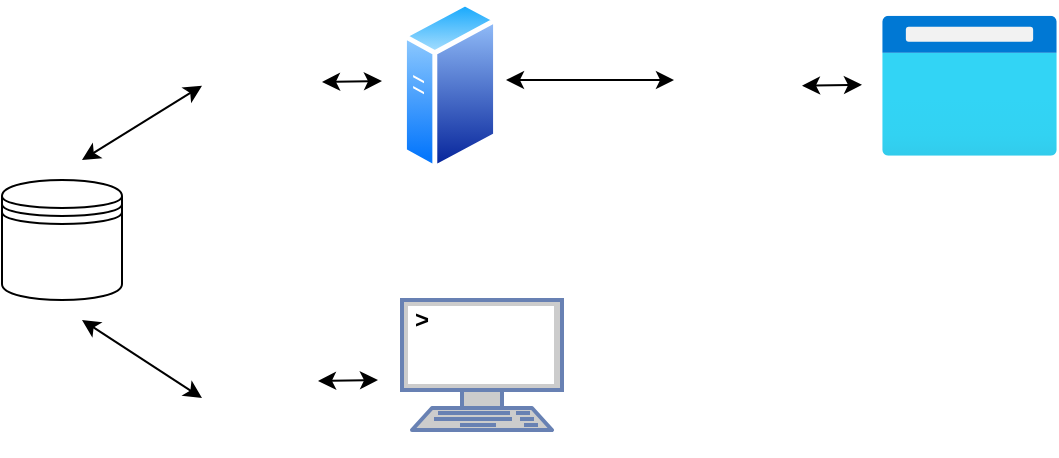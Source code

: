 <mxfile version="13.8.0" type="device"><diagram id="7mXe7gBFRTR9XkD8qt-l" name="Page-1"><mxGraphModel dx="786" dy="523" grid="1" gridSize="10" guides="1" tooltips="1" connect="1" arrows="1" fold="1" page="1" pageScale="1" pageWidth="827" pageHeight="1169" math="0" shadow="0"><root><mxCell id="0"/><mxCell id="1" parent="0"/><mxCell id="Yp2Bh5_dKsscmlr0h925-1" value="" style="shape=datastore;whiteSpace=wrap;html=1;" vertex="1" parent="1"><mxGeometry x="120" y="210" width="60" height="60" as="geometry"/></mxCell><mxCell id="Yp2Bh5_dKsscmlr0h925-2" value="" style="fontColor=#0066CC;verticalAlign=top;verticalLabelPosition=bottom;labelPosition=center;align=center;html=1;outlineConnect=0;fillColor=#CCCCCC;strokeColor=#6881B3;gradientColor=none;gradientDirection=north;strokeWidth=2;shape=mxgraph.networks.terminal;" vertex="1" parent="1"><mxGeometry x="320" y="270" width="80" height="65" as="geometry"/></mxCell><mxCell id="Yp2Bh5_dKsscmlr0h925-3" value="" style="aspect=fixed;html=1;points=[];align=center;image;fontSize=12;image=img/lib/azure2/general/Browser.svg;" vertex="1" parent="1"><mxGeometry x="560" y="127.86" width="87.5" height="70" as="geometry"/></mxCell><mxCell id="Yp2Bh5_dKsscmlr0h925-4" value="" style="aspect=fixed;perimeter=ellipsePerimeter;html=1;align=center;shadow=0;dashed=0;spacingTop=3;image;image=img/lib/active_directory/generic_server.svg;" vertex="1" parent="1"><mxGeometry x="320" y="120" width="48" height="85.72" as="geometry"/></mxCell><mxCell id="Yp2Bh5_dKsscmlr0h925-5" value="" style="shape=image;html=1;verticalAlign=top;verticalLabelPosition=bottom;labelBackgroundColor=#ffffff;imageAspect=0;aspect=fixed;image=https://cdn4.iconfinder.com/data/icons/education-free/512/education-school-learn-study-11-128.png" vertex="1" parent="1"><mxGeometry x="220" y="290" width="58" height="58" as="geometry"/></mxCell><mxCell id="Yp2Bh5_dKsscmlr0h925-6" value="" style="shape=image;html=1;verticalAlign=top;verticalLabelPosition=bottom;labelBackgroundColor=#ffffff;imageAspect=0;aspect=fixed;image=https://cdn4.iconfinder.com/data/icons/education-free/512/education-school-learn-study-11-128.png" vertex="1" parent="1"><mxGeometry x="220" y="133.86" width="58" height="58" as="geometry"/></mxCell><mxCell id="Yp2Bh5_dKsscmlr0h925-7" value="" style="shape=image;html=1;verticalAlign=top;verticalLabelPosition=bottom;labelBackgroundColor=#ffffff;imageAspect=0;aspect=fixed;image=https://cdn4.iconfinder.com/data/icons/education-free/512/education-school-learn-study-11-128.png" vertex="1" parent="1"><mxGeometry x="460" y="139.86" width="58" height="58" as="geometry"/></mxCell><mxCell id="Yp2Bh5_dKsscmlr0h925-8" value="" style="endArrow=classic;startArrow=classic;html=1;" edge="1" parent="1"><mxGeometry width="50" height="50" relative="1" as="geometry"><mxPoint x="520" y="162.86" as="sourcePoint"/><mxPoint x="550" y="162.36" as="targetPoint"/></mxGeometry></mxCell><mxCell id="Yp2Bh5_dKsscmlr0h925-10" value="" style="endArrow=classic;startArrow=classic;html=1;" edge="1" parent="1"><mxGeometry width="50" height="50" relative="1" as="geometry"><mxPoint x="280" y="161" as="sourcePoint"/><mxPoint x="310" y="160.5" as="targetPoint"/></mxGeometry></mxCell><mxCell id="Yp2Bh5_dKsscmlr0h925-11" value="" style="endArrow=classic;startArrow=classic;html=1;" edge="1" parent="1"><mxGeometry width="50" height="50" relative="1" as="geometry"><mxPoint x="278" y="310.5" as="sourcePoint"/><mxPoint x="308" y="310" as="targetPoint"/></mxGeometry></mxCell><mxCell id="Yp2Bh5_dKsscmlr0h925-14" value="" style="endArrow=classic;startArrow=classic;html=1;entryX=0;entryY=0.5;entryDx=0;entryDy=0;" edge="1" parent="1" target="Yp2Bh5_dKsscmlr0h925-6"><mxGeometry width="50" height="50" relative="1" as="geometry"><mxPoint x="160" y="200" as="sourcePoint"/><mxPoint x="200" y="160" as="targetPoint"/></mxGeometry></mxCell><mxCell id="Yp2Bh5_dKsscmlr0h925-15" value="" style="endArrow=classic;startArrow=classic;html=1;entryX=0;entryY=0.5;entryDx=0;entryDy=0;" edge="1" parent="1" target="Yp2Bh5_dKsscmlr0h925-5"><mxGeometry width="50" height="50" relative="1" as="geometry"><mxPoint x="160" y="280" as="sourcePoint"/><mxPoint x="200" y="320" as="targetPoint"/></mxGeometry></mxCell><mxCell id="Yp2Bh5_dKsscmlr0h925-16" value="" style="endArrow=classic;startArrow=classic;html=1;" edge="1" parent="1"><mxGeometry width="50" height="50" relative="1" as="geometry"><mxPoint x="372" y="160" as="sourcePoint"/><mxPoint x="456" y="160" as="targetPoint"/></mxGeometry></mxCell><mxCell id="Yp2Bh5_dKsscmlr0h925-17" value="&lt;b&gt;&amp;gt;&lt;/b&gt;" style="text;html=1;strokeColor=none;fillColor=none;align=center;verticalAlign=middle;whiteSpace=wrap;rounded=0;" vertex="1" parent="1"><mxGeometry x="310" y="270" width="40" height="20" as="geometry"/></mxCell></root></mxGraphModel></diagram></mxfile>